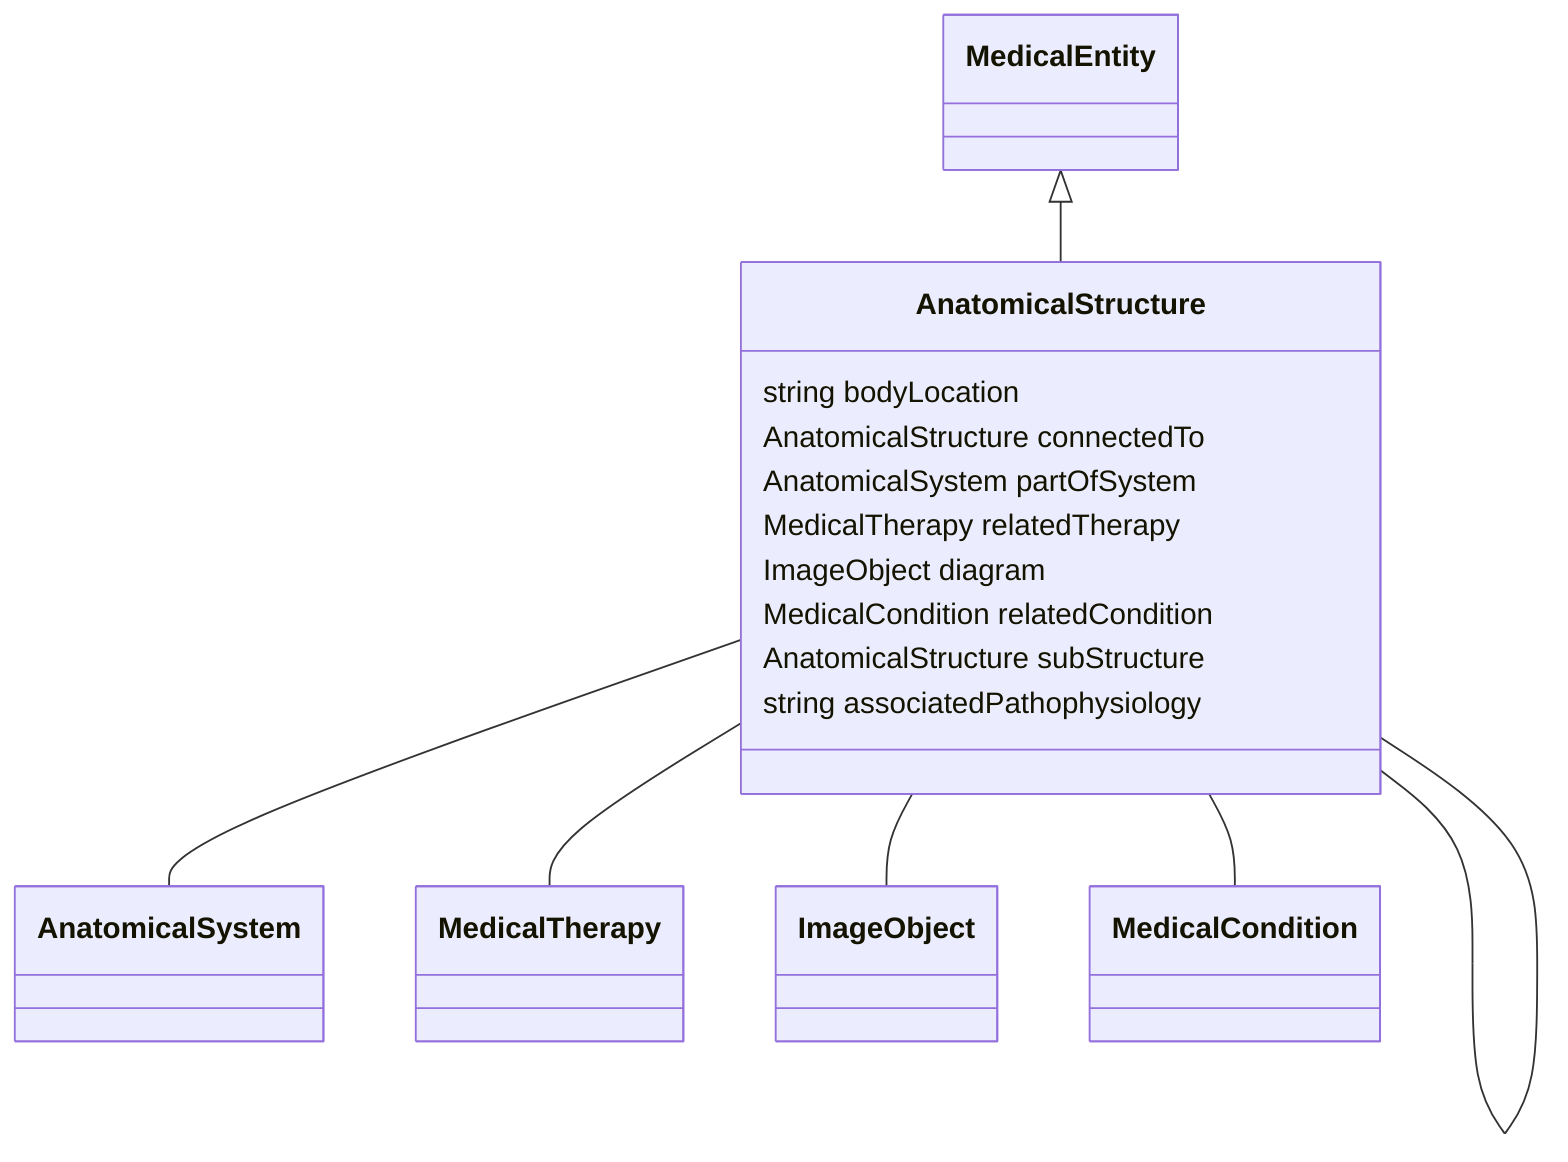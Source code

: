 classDiagram
  AnatomicalStructure -- AnatomicalStructure
AnatomicalStructure -- AnatomicalSystem
AnatomicalStructure -- MedicalTherapy
AnatomicalStructure -- ImageObject
AnatomicalStructure -- MedicalCondition


MedicalEntity <|-- AnatomicalStructure
class AnatomicalStructure {

  string bodyLocation
  AnatomicalStructure connectedTo
  AnatomicalSystem partOfSystem
  MedicalTherapy relatedTherapy
  ImageObject diagram
  MedicalCondition relatedCondition
  AnatomicalStructure subStructure
  string associatedPathophysiology

}